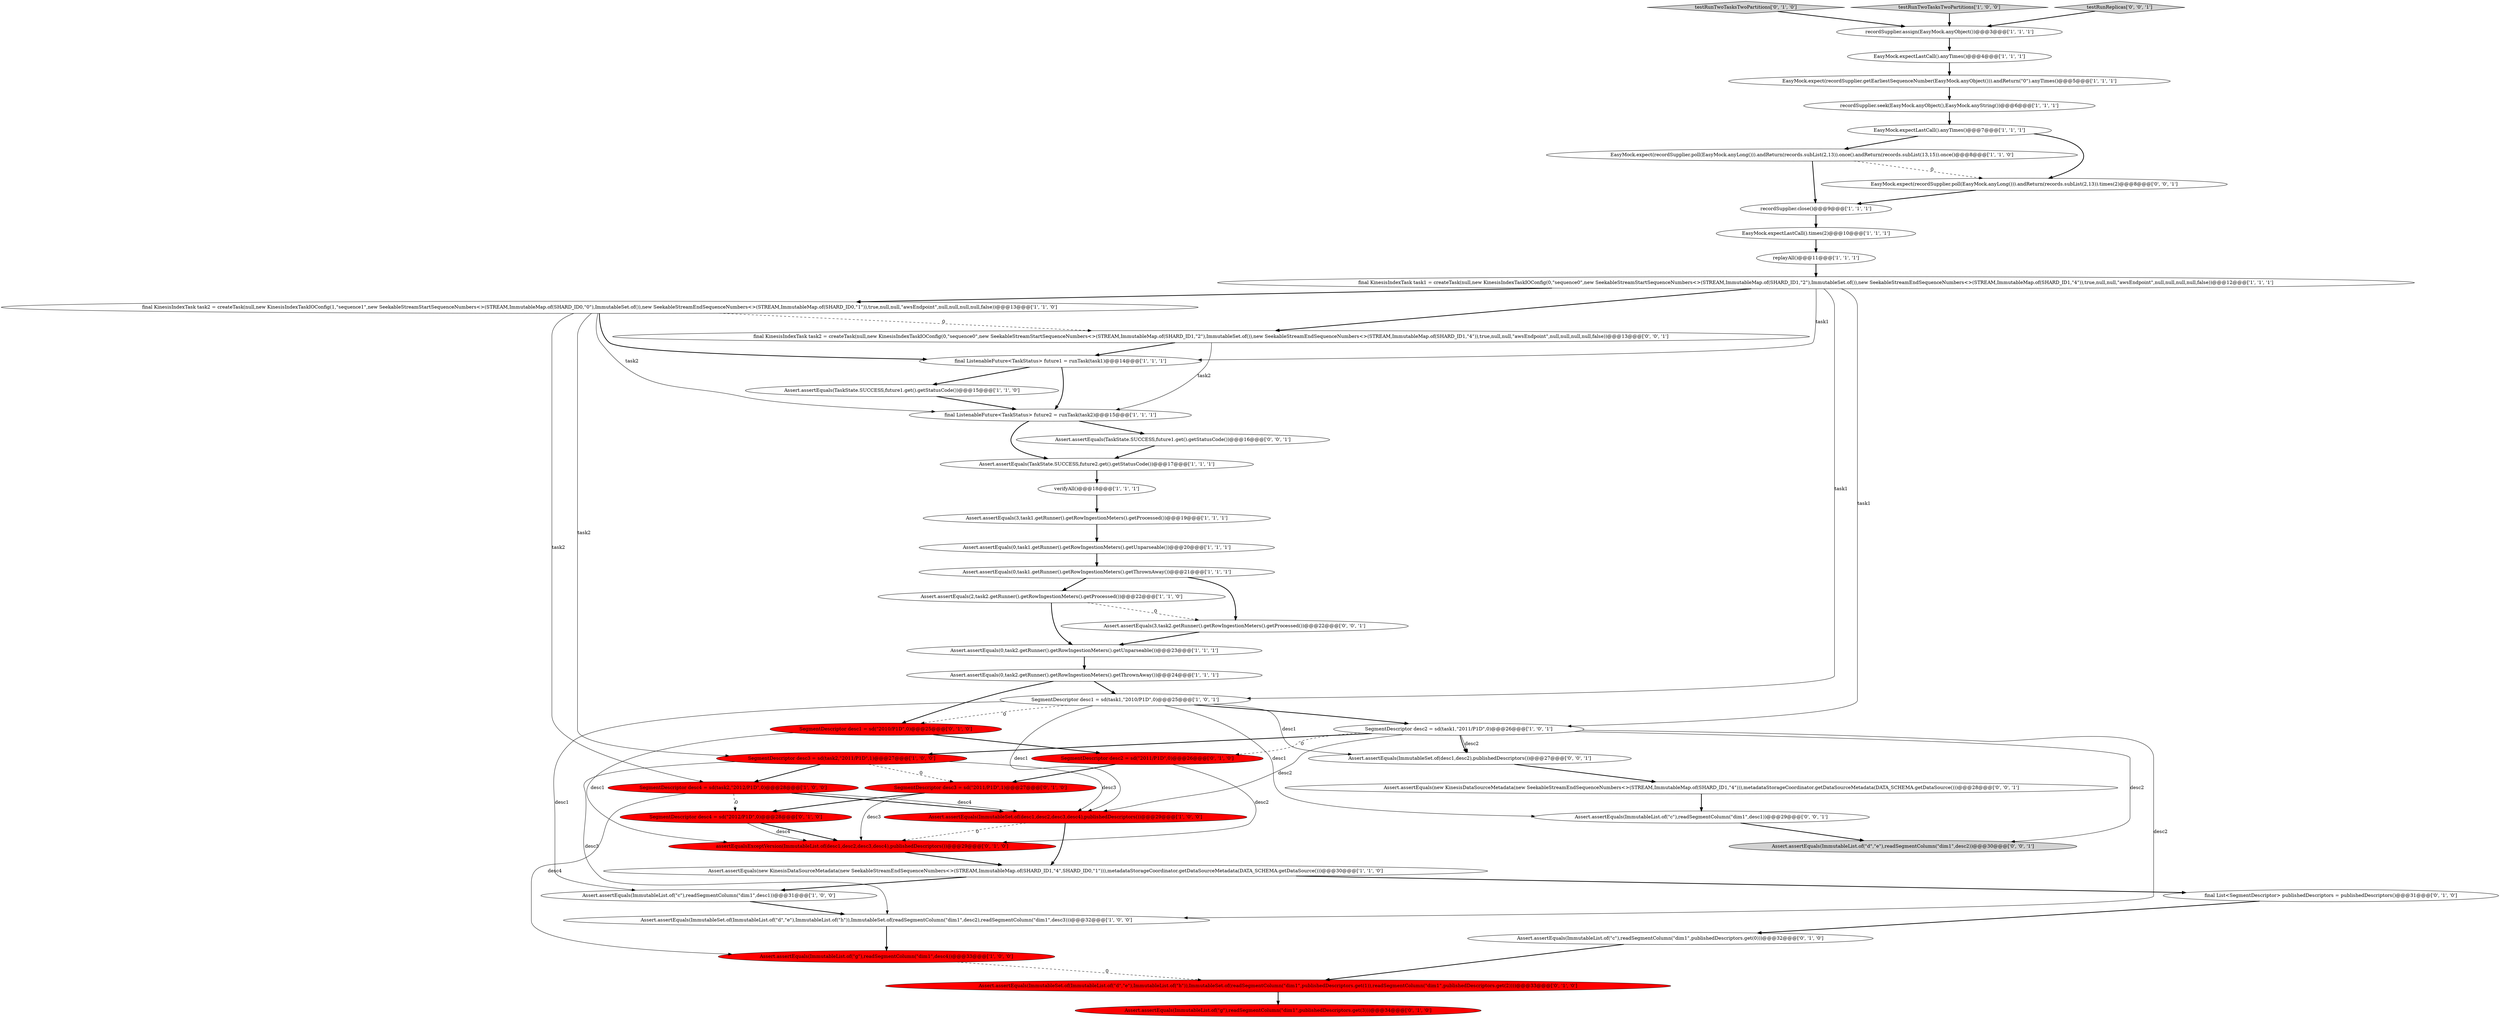 digraph {
44 [style = filled, label = "Assert.assertEquals(3,task2.getRunner().getRowIngestionMeters().getProcessed())@@@22@@@['0', '0', '1']", fillcolor = white, shape = ellipse image = "AAA0AAABBB3BBB"];
39 [style = filled, label = "assertEqualsExceptVersion(ImmutableList.of(desc1,desc2,desc3,desc4),publishedDescriptors())@@@29@@@['0', '1', '0']", fillcolor = red, shape = ellipse image = "AAA1AAABBB2BBB"];
3 [style = filled, label = "recordSupplier.assign(EasyMock.anyObject())@@@3@@@['1', '1', '1']", fillcolor = white, shape = ellipse image = "AAA0AAABBB1BBB"];
6 [style = filled, label = "Assert.assertEquals(0,task1.getRunner().getRowIngestionMeters().getThrownAway())@@@21@@@['1', '1', '1']", fillcolor = white, shape = ellipse image = "AAA0AAABBB1BBB"];
14 [style = filled, label = "replayAll()@@@11@@@['1', '1', '1']", fillcolor = white, shape = ellipse image = "AAA0AAABBB1BBB"];
17 [style = filled, label = "Assert.assertEquals(ImmutableList.of(\"c\"),readSegmentColumn(\"dim1\",desc1))@@@31@@@['1', '0', '0']", fillcolor = white, shape = ellipse image = "AAA0AAABBB1BBB"];
37 [style = filled, label = "testRunTwoTasksTwoPartitions['0', '1', '0']", fillcolor = lightgray, shape = diamond image = "AAA0AAABBB2BBB"];
7 [style = filled, label = "SegmentDescriptor desc1 = sd(task1,\"2010/P1D\",0)@@@25@@@['1', '0', '1']", fillcolor = white, shape = ellipse image = "AAA0AAABBB1BBB"];
46 [style = filled, label = "Assert.assertEquals(ImmutableList.of(\"c\"),readSegmentColumn(\"dim1\",desc1))@@@29@@@['0', '0', '1']", fillcolor = white, shape = ellipse image = "AAA0AAABBB3BBB"];
15 [style = filled, label = "final KinesisIndexTask task1 = createTask(null,new KinesisIndexTaskIOConfig(0,\"sequence0\",new SeekableStreamStartSequenceNumbers<>(STREAM,ImmutableMap.of(SHARD_ID1,\"2\"),ImmutableSet.of()),new SeekableStreamEndSequenceNumbers<>(STREAM,ImmutableMap.of(SHARD_ID1,\"4\")),true,null,null,\"awsEndpoint\",null,null,null,null,false))@@@12@@@['1', '1', '1']", fillcolor = white, shape = ellipse image = "AAA0AAABBB1BBB"];
12 [style = filled, label = "final KinesisIndexTask task2 = createTask(null,new KinesisIndexTaskIOConfig(1,\"sequence1\",new SeekableStreamStartSequenceNumbers<>(STREAM,ImmutableMap.of(SHARD_ID0,\"0\"),ImmutableSet.of()),new SeekableStreamEndSequenceNumbers<>(STREAM,ImmutableMap.of(SHARD_ID0,\"1\")),true,null,null,\"awsEndpoint\",null,null,null,null,false))@@@13@@@['1', '1', '0']", fillcolor = white, shape = ellipse image = "AAA0AAABBB1BBB"];
40 [style = filled, label = "Assert.assertEquals(ImmutableList.of(\"c\"),readSegmentColumn(\"dim1\",publishedDescriptors.get(0)))@@@32@@@['0', '1', '0']", fillcolor = white, shape = ellipse image = "AAA0AAABBB2BBB"];
13 [style = filled, label = "Assert.assertEquals(ImmutableList.of(\"g\"),readSegmentColumn(\"dim1\",desc4))@@@33@@@['1', '0', '0']", fillcolor = red, shape = ellipse image = "AAA1AAABBB1BBB"];
5 [style = filled, label = "EasyMock.expectLastCall().anyTimes()@@@7@@@['1', '1', '1']", fillcolor = white, shape = ellipse image = "AAA0AAABBB1BBB"];
11 [style = filled, label = "testRunTwoTasksTwoPartitions['1', '0', '0']", fillcolor = lightgray, shape = diamond image = "AAA0AAABBB1BBB"];
28 [style = filled, label = "SegmentDescriptor desc2 = sd(task1,\"2011/P1D\",0)@@@26@@@['1', '0', '1']", fillcolor = white, shape = ellipse image = "AAA0AAABBB1BBB"];
8 [style = filled, label = "recordSupplier.close()@@@9@@@['1', '1', '1']", fillcolor = white, shape = ellipse image = "AAA0AAABBB1BBB"];
42 [style = filled, label = "Assert.assertEquals(TaskState.SUCCESS,future1.get().getStatusCode())@@@16@@@['0', '0', '1']", fillcolor = white, shape = ellipse image = "AAA0AAABBB3BBB"];
36 [style = filled, label = "Assert.assertEquals(ImmutableList.of(\"g\"),readSegmentColumn(\"dim1\",publishedDescriptors.get(3)))@@@34@@@['0', '1', '0']", fillcolor = red, shape = ellipse image = "AAA1AAABBB2BBB"];
29 [style = filled, label = "EasyMock.expectLastCall().anyTimes()@@@4@@@['1', '1', '1']", fillcolor = white, shape = ellipse image = "AAA0AAABBB1BBB"];
10 [style = filled, label = "Assert.assertEquals(2,task2.getRunner().getRowIngestionMeters().getProcessed())@@@22@@@['1', '1', '0']", fillcolor = white, shape = ellipse image = "AAA0AAABBB1BBB"];
4 [style = filled, label = "verifyAll()@@@18@@@['1', '1', '1']", fillcolor = white, shape = ellipse image = "AAA0AAABBB1BBB"];
27 [style = filled, label = "Assert.assertEquals(0,task2.getRunner().getRowIngestionMeters().getUnparseable())@@@23@@@['1', '1', '1']", fillcolor = white, shape = ellipse image = "AAA0AAABBB1BBB"];
9 [style = filled, label = "Assert.assertEquals(3,task1.getRunner().getRowIngestionMeters().getProcessed())@@@19@@@['1', '1', '1']", fillcolor = white, shape = ellipse image = "AAA0AAABBB1BBB"];
35 [style = filled, label = "SegmentDescriptor desc1 = sd(\"2010/P1D\",0)@@@25@@@['0', '1', '0']", fillcolor = red, shape = ellipse image = "AAA1AAABBB2BBB"];
34 [style = filled, label = "Assert.assertEquals(ImmutableSet.of(ImmutableList.of(\"d\",\"e\"),ImmutableList.of(\"h\")),ImmutableSet.of(readSegmentColumn(\"dim1\",publishedDescriptors.get(1)),readSegmentColumn(\"dim1\",publishedDescriptors.get(2))))@@@33@@@['0', '1', '0']", fillcolor = red, shape = ellipse image = "AAA1AAABBB2BBB"];
41 [style = filled, label = "SegmentDescriptor desc3 = sd(\"2011/P1D\",1)@@@27@@@['0', '1', '0']", fillcolor = red, shape = ellipse image = "AAA1AAABBB2BBB"];
33 [style = filled, label = "final List<SegmentDescriptor> publishedDescriptors = publishedDescriptors()@@@31@@@['0', '1', '0']", fillcolor = white, shape = ellipse image = "AAA0AAABBB2BBB"];
20 [style = filled, label = "Assert.assertEquals(ImmutableSet.of(desc1,desc2,desc3,desc4),publishedDescriptors())@@@29@@@['1', '0', '0']", fillcolor = red, shape = ellipse image = "AAA1AAABBB1BBB"];
16 [style = filled, label = "Assert.assertEquals(TaskState.SUCCESS,future1.get().getStatusCode())@@@15@@@['1', '1', '0']", fillcolor = white, shape = ellipse image = "AAA0AAABBB1BBB"];
32 [style = filled, label = "SegmentDescriptor desc2 = sd(\"2011/P1D\",0)@@@26@@@['0', '1', '0']", fillcolor = red, shape = ellipse image = "AAA1AAABBB2BBB"];
23 [style = filled, label = "Assert.assertEquals(0,task2.getRunner().getRowIngestionMeters().getThrownAway())@@@24@@@['1', '1', '1']", fillcolor = white, shape = ellipse image = "AAA0AAABBB1BBB"];
19 [style = filled, label = "Assert.assertEquals(0,task1.getRunner().getRowIngestionMeters().getUnparseable())@@@20@@@['1', '1', '1']", fillcolor = white, shape = ellipse image = "AAA0AAABBB1BBB"];
48 [style = filled, label = "Assert.assertEquals(ImmutableSet.of(desc1,desc2),publishedDescriptors())@@@27@@@['0', '0', '1']", fillcolor = white, shape = ellipse image = "AAA0AAABBB3BBB"];
22 [style = filled, label = "EasyMock.expectLastCall().times(2)@@@10@@@['1', '1', '1']", fillcolor = white, shape = ellipse image = "AAA0AAABBB1BBB"];
30 [style = filled, label = "SegmentDescriptor desc4 = sd(task2,\"2012/P1D\",0)@@@28@@@['1', '0', '0']", fillcolor = red, shape = ellipse image = "AAA1AAABBB1BBB"];
18 [style = filled, label = "final ListenableFuture<TaskStatus> future1 = runTask(task1)@@@14@@@['1', '1', '1']", fillcolor = white, shape = ellipse image = "AAA0AAABBB1BBB"];
38 [style = filled, label = "SegmentDescriptor desc4 = sd(\"2012/P1D\",0)@@@28@@@['0', '1', '0']", fillcolor = red, shape = ellipse image = "AAA1AAABBB2BBB"];
49 [style = filled, label = "testRunReplicas['0', '0', '1']", fillcolor = lightgray, shape = diamond image = "AAA0AAABBB3BBB"];
2 [style = filled, label = "SegmentDescriptor desc3 = sd(task2,\"2011/P1D\",1)@@@27@@@['1', '0', '0']", fillcolor = red, shape = ellipse image = "AAA1AAABBB1BBB"];
21 [style = filled, label = "EasyMock.expect(recordSupplier.poll(EasyMock.anyLong())).andReturn(records.subList(2,13)).once().andReturn(records.subList(13,15)).once()@@@8@@@['1', '1', '0']", fillcolor = white, shape = ellipse image = "AAA0AAABBB1BBB"];
43 [style = filled, label = "Assert.assertEquals(new KinesisDataSourceMetadata(new SeekableStreamEndSequenceNumbers<>(STREAM,ImmutableMap.of(SHARD_ID1,\"4\"))),metadataStorageCoordinator.getDataSourceMetadata(DATA_SCHEMA.getDataSource()))@@@28@@@['0', '0', '1']", fillcolor = white, shape = ellipse image = "AAA0AAABBB3BBB"];
25 [style = filled, label = "Assert.assertEquals(TaskState.SUCCESS,future2.get().getStatusCode())@@@17@@@['1', '1', '1']", fillcolor = white, shape = ellipse image = "AAA0AAABBB1BBB"];
24 [style = filled, label = "final ListenableFuture<TaskStatus> future2 = runTask(task2)@@@15@@@['1', '1', '1']", fillcolor = white, shape = ellipse image = "AAA0AAABBB1BBB"];
47 [style = filled, label = "Assert.assertEquals(ImmutableList.of(\"d\",\"e\"),readSegmentColumn(\"dim1\",desc2))@@@30@@@['0', '0', '1']", fillcolor = lightgray, shape = ellipse image = "AAA0AAABBB3BBB"];
45 [style = filled, label = "EasyMock.expect(recordSupplier.poll(EasyMock.anyLong())).andReturn(records.subList(2,13)).times(2)@@@8@@@['0', '0', '1']", fillcolor = white, shape = ellipse image = "AAA0AAABBB3BBB"];
1 [style = filled, label = "Assert.assertEquals(new KinesisDataSourceMetadata(new SeekableStreamEndSequenceNumbers<>(STREAM,ImmutableMap.of(SHARD_ID1,\"4\",SHARD_ID0,\"1\"))),metadataStorageCoordinator.getDataSourceMetadata(DATA_SCHEMA.getDataSource()))@@@30@@@['1', '1', '0']", fillcolor = white, shape = ellipse image = "AAA0AAABBB1BBB"];
31 [style = filled, label = "Assert.assertEquals(ImmutableSet.of(ImmutableList.of(\"d\",\"e\"),ImmutableList.of(\"h\")),ImmutableSet.of(readSegmentColumn(\"dim1\",desc2),readSegmentColumn(\"dim1\",desc3)))@@@32@@@['1', '0', '0']", fillcolor = white, shape = ellipse image = "AAA0AAABBB1BBB"];
50 [style = filled, label = "final KinesisIndexTask task2 = createTask(null,new KinesisIndexTaskIOConfig(0,\"sequence0\",new SeekableStreamStartSequenceNumbers<>(STREAM,ImmutableMap.of(SHARD_ID1,\"2\"),ImmutableSet.of()),new SeekableStreamEndSequenceNumbers<>(STREAM,ImmutableMap.of(SHARD_ID1,\"4\")),true,null,null,\"awsEndpoint\",null,null,null,null,false))@@@13@@@['0', '0', '1']", fillcolor = white, shape = ellipse image = "AAA0AAABBB3BBB"];
0 [style = filled, label = "recordSupplier.seek(EasyMock.anyObject(),EasyMock.anyString())@@@6@@@['1', '1', '1']", fillcolor = white, shape = ellipse image = "AAA0AAABBB1BBB"];
26 [style = filled, label = "EasyMock.expect(recordSupplier.getEarliestSequenceNumber(EasyMock.anyObject())).andReturn(\"0\").anyTimes()@@@5@@@['1', '1', '1']", fillcolor = white, shape = ellipse image = "AAA0AAABBB1BBB"];
30->20 [style = bold, label=""];
28->31 [style = solid, label="desc2"];
15->7 [style = solid, label="task1"];
21->8 [style = bold, label=""];
28->47 [style = solid, label="desc2"];
5->45 [style = bold, label=""];
38->39 [style = bold, label=""];
7->48 [style = solid, label="desc1"];
37->3 [style = bold, label=""];
1->33 [style = bold, label=""];
48->43 [style = bold, label=""];
7->35 [style = dashed, label="0"];
38->39 [style = solid, label="desc4"];
12->18 [style = bold, label=""];
12->24 [style = solid, label="task2"];
2->41 [style = dashed, label="0"];
20->39 [style = dashed, label="0"];
2->20 [style = solid, label="desc3"];
15->28 [style = solid, label="task1"];
50->18 [style = bold, label=""];
15->50 [style = bold, label=""];
12->2 [style = solid, label="task2"];
40->34 [style = bold, label=""];
19->6 [style = bold, label=""];
43->46 [style = bold, label=""];
2->31 [style = solid, label="desc3"];
21->45 [style = dashed, label="0"];
8->22 [style = bold, label=""];
1->17 [style = bold, label=""];
29->26 [style = bold, label=""];
23->35 [style = bold, label=""];
5->21 [style = bold, label=""];
26->0 [style = bold, label=""];
35->39 [style = solid, label="desc1"];
34->36 [style = bold, label=""];
49->3 [style = bold, label=""];
41->38 [style = bold, label=""];
14->15 [style = bold, label=""];
15->12 [style = bold, label=""];
23->7 [style = bold, label=""];
28->20 [style = solid, label="desc2"];
22->14 [style = bold, label=""];
3->29 [style = bold, label=""];
7->46 [style = solid, label="desc1"];
30->38 [style = dashed, label="0"];
32->39 [style = solid, label="desc2"];
4->9 [style = bold, label=""];
18->24 [style = bold, label=""];
12->30 [style = solid, label="task2"];
41->39 [style = solid, label="desc3"];
42->25 [style = bold, label=""];
16->24 [style = bold, label=""];
31->13 [style = bold, label=""];
35->32 [style = bold, label=""];
20->1 [style = bold, label=""];
6->44 [style = bold, label=""];
50->24 [style = solid, label="task2"];
7->20 [style = solid, label="desc1"];
7->28 [style = bold, label=""];
11->3 [style = bold, label=""];
24->25 [style = bold, label=""];
6->10 [style = bold, label=""];
45->8 [style = bold, label=""];
9->19 [style = bold, label=""];
39->1 [style = bold, label=""];
32->41 [style = bold, label=""];
13->34 [style = dashed, label="0"];
28->32 [style = dashed, label="0"];
30->13 [style = solid, label="desc4"];
0->5 [style = bold, label=""];
24->42 [style = bold, label=""];
18->16 [style = bold, label=""];
7->17 [style = solid, label="desc1"];
10->27 [style = bold, label=""];
17->31 [style = bold, label=""];
25->4 [style = bold, label=""];
10->44 [style = dashed, label="0"];
30->20 [style = solid, label="desc4"];
46->47 [style = bold, label=""];
28->2 [style = bold, label=""];
33->40 [style = bold, label=""];
28->48 [style = bold, label=""];
27->23 [style = bold, label=""];
2->30 [style = bold, label=""];
44->27 [style = bold, label=""];
12->50 [style = dashed, label="0"];
28->48 [style = solid, label="desc2"];
15->18 [style = solid, label="task1"];
}
